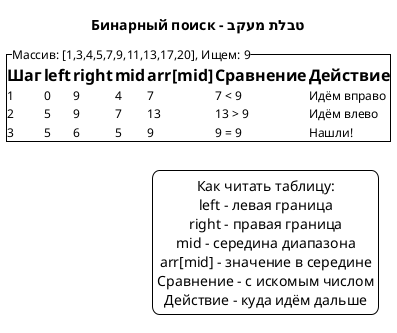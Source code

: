 @startuml
title טבלת מעקב - Бинарный поиск
skinparam backgroundColor white
skinparam {
    defaultFontSize 12
    defaultTextAlignment center
}

salt
{
    {^"Массив: [1,3,4,5,7,9,11,13,17,20], Ищем: 9"
    |= Шаг |= left |= right |= mid |= arr[mid] |= Сравнение |= Действие
    | 1 | 0 | 9 | 4 | 7 | 7 < 9 | Идём вправо
    | 2 | 5 | 9 | 7 | 13 | 13 > 9 | Идём влево
    | 3 | 5 | 6 | 5 | 9 | 9 = 9 | Нашли!
    }
}

legend right
    Как читать таблицу:
    left - левая граница
    right - правая граница
    mid - середина диапазона
    arr[mid] - значение в середине
    Сравнение - с искомым числом
    Действие - куда идём дальше
end legend

@enduml
